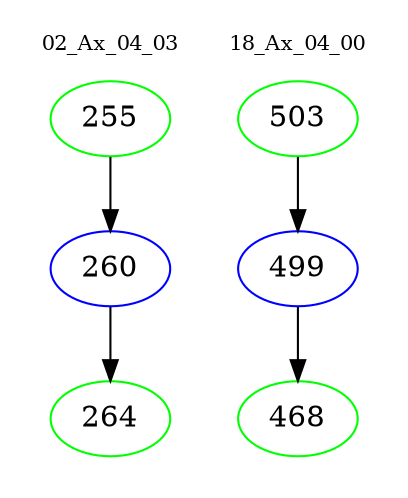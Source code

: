 digraph{
subgraph cluster_0 {
color = white
label = "02_Ax_04_03";
fontsize=10;
T0_255 [label="255", color="green"]
T0_255 -> T0_260 [color="black"]
T0_260 [label="260", color="blue"]
T0_260 -> T0_264 [color="black"]
T0_264 [label="264", color="green"]
}
subgraph cluster_1 {
color = white
label = "18_Ax_04_00";
fontsize=10;
T1_503 [label="503", color="green"]
T1_503 -> T1_499 [color="black"]
T1_499 [label="499", color="blue"]
T1_499 -> T1_468 [color="black"]
T1_468 [label="468", color="green"]
}
}
